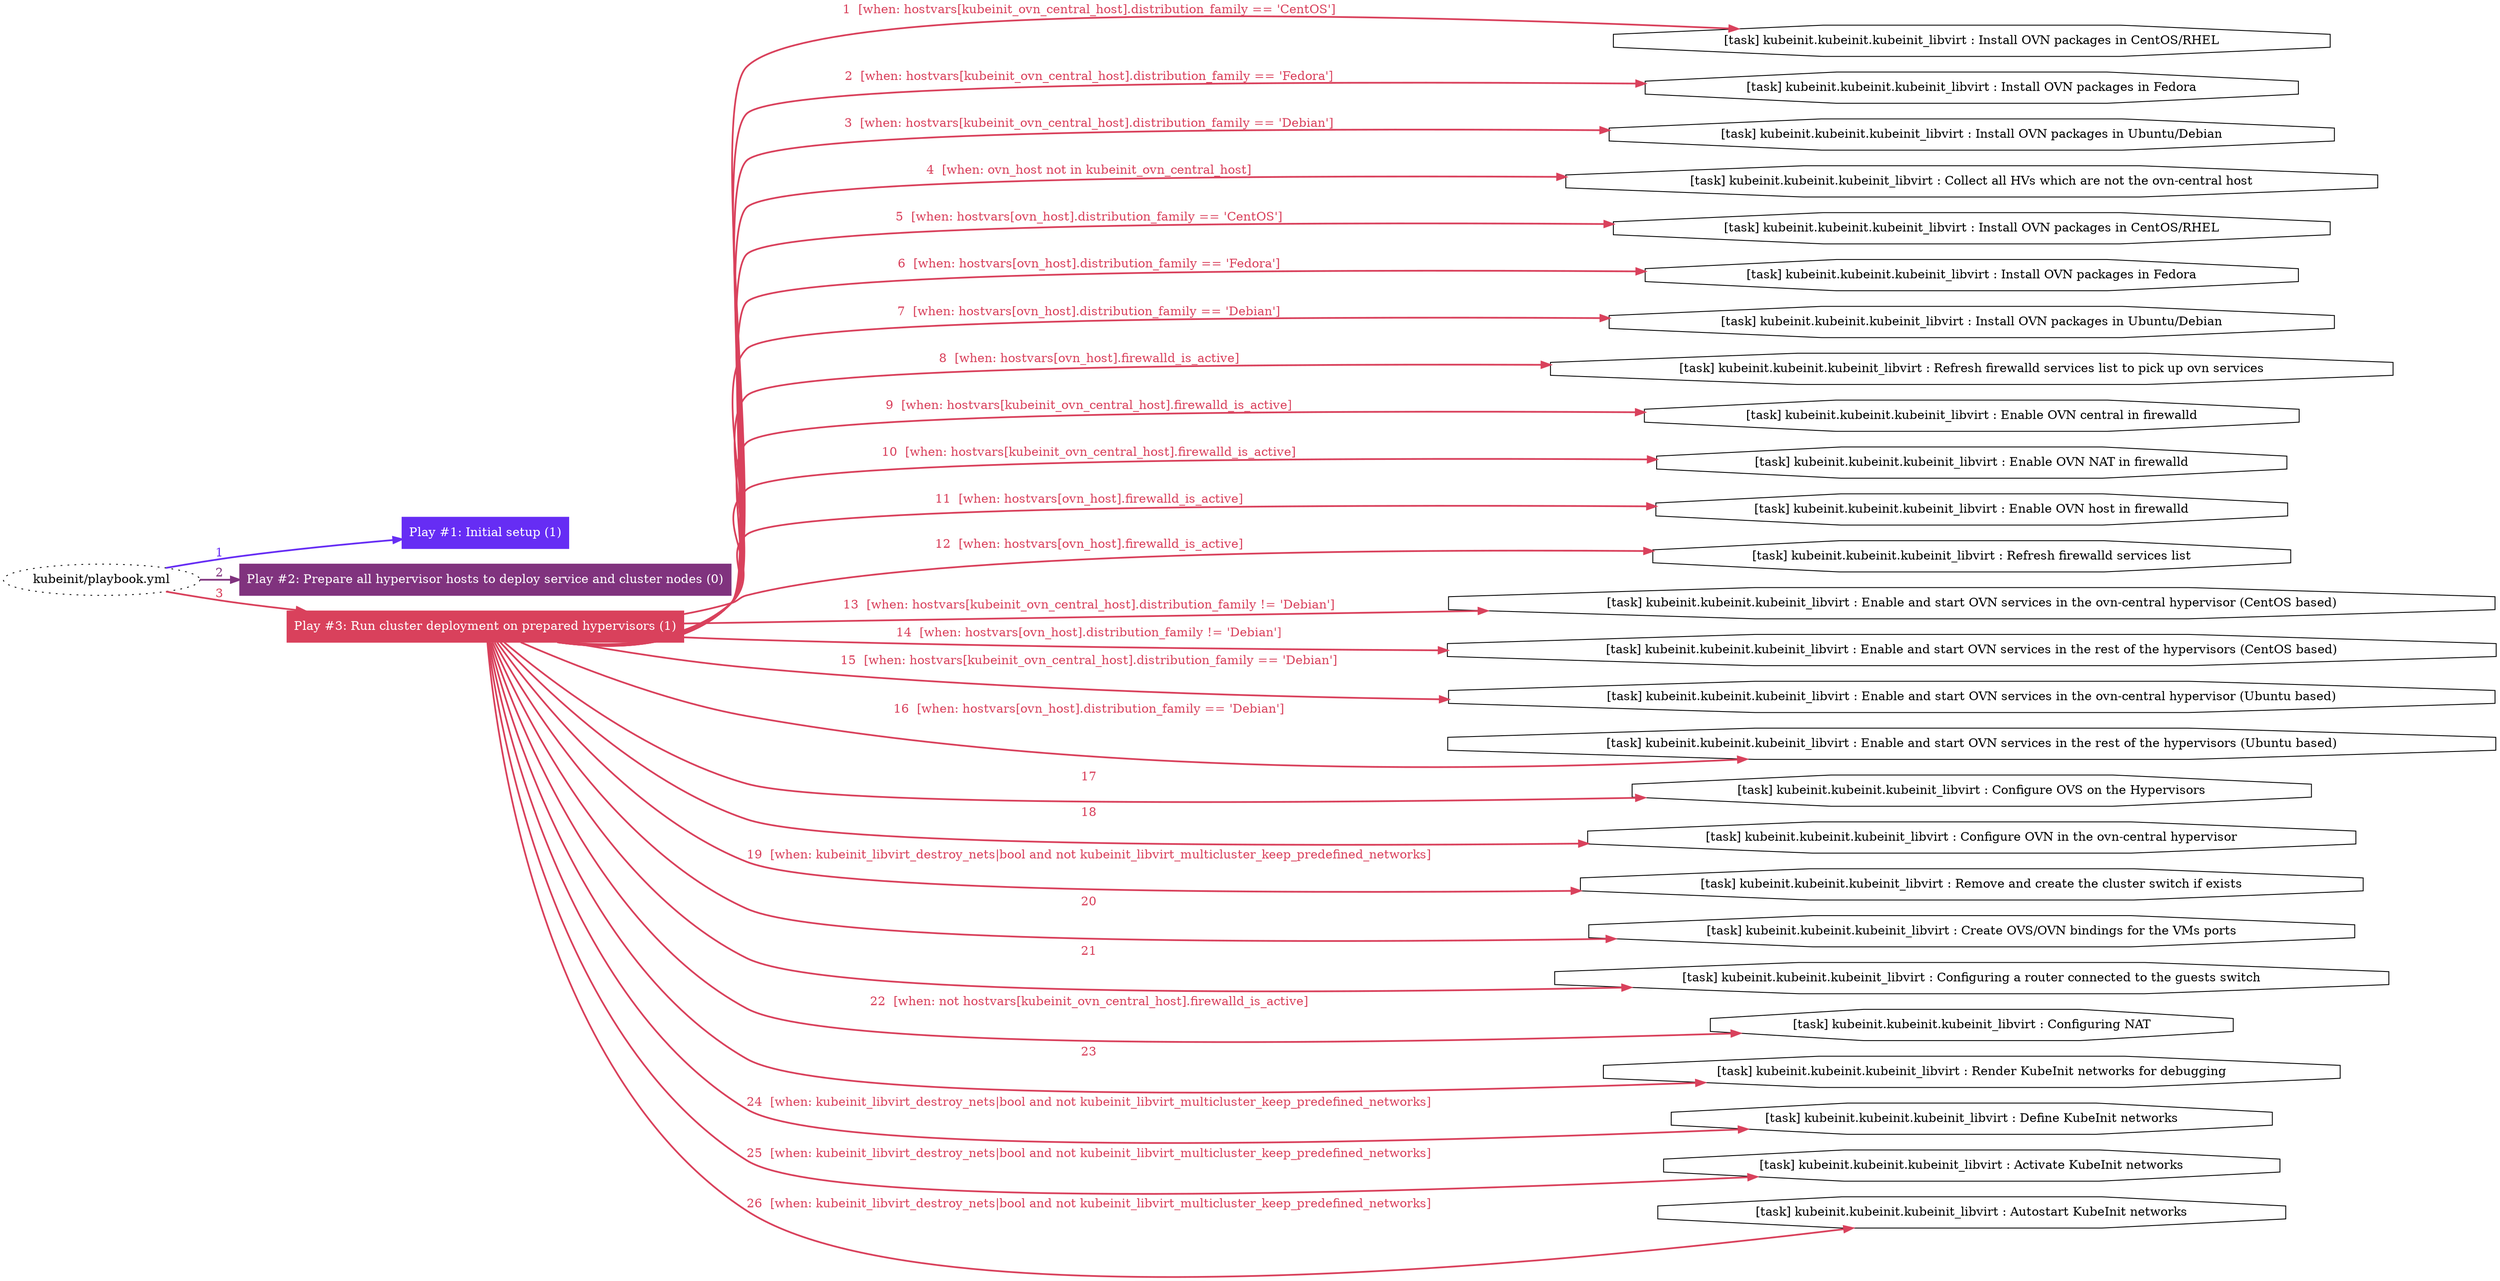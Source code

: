 digraph "kubeinit/playbook.yml "{
	graph [concentrate=true ordering=in rankdir=LR ratio=fill]
	edge [esep=5 sep=10]
	"kubeinit/playbook.yml" [id=root_node style=dotted]
	subgraph "Play #1: Initial setup (1) "{
		"Play #1: Initial setup (1)" [color="#662df4" fontcolor="#ffffff" id="play_dbffe5a1-19d4-4597-b766-82fea26e5431" shape=box style=filled tooltip=localhost]
		"kubeinit/playbook.yml" -> "Play #1: Initial setup (1)" [label=1 color="#662df4" fontcolor="#662df4" id="edge_470010e8-19cc-40ad-a3e5-76b9d2e9f661" style=bold]
	}
	subgraph "Play #2: Prepare all hypervisor hosts to deploy service and cluster nodes (0) "{
		"Play #2: Prepare all hypervisor hosts to deploy service and cluster nodes (0)" [color="#80337e" fontcolor="#ffffff" id="play_43b0ad9b-d7a3-4977-97ed-003b01333367" shape=box style=filled tooltip=""]
		"kubeinit/playbook.yml" -> "Play #2: Prepare all hypervisor hosts to deploy service and cluster nodes (0)" [label=2 color="#80337e" fontcolor="#80337e" id="edge_83020c54-77f8-4f82-9ec5-b31b66b01d8d" style=bold]
	}
	subgraph "Play #3: Run cluster deployment on prepared hypervisors (1) "{
		"Play #3: Run cluster deployment on prepared hypervisors (1)" [color="#d9415c" fontcolor="#ffffff" id="play_876ece64-f2d0-4a0b-ac8d-ea0eec82ff56" shape=box style=filled tooltip=localhost]
		"kubeinit/playbook.yml" -> "Play #3: Run cluster deployment on prepared hypervisors (1)" [label=3 color="#d9415c" fontcolor="#d9415c" id="edge_de357792-28b1-41fe-b1fc-9105e006b412" style=bold]
		"task_86668a83-88ac-4ef5-8cde-2137471f267d" [label="[task] kubeinit.kubeinit.kubeinit_libvirt : Install OVN packages in CentOS/RHEL" id="task_86668a83-88ac-4ef5-8cde-2137471f267d" shape=octagon tooltip="[task] kubeinit.kubeinit.kubeinit_libvirt : Install OVN packages in CentOS/RHEL"]
		"Play #3: Run cluster deployment on prepared hypervisors (1)" -> "task_86668a83-88ac-4ef5-8cde-2137471f267d" [label="1  [when: hostvars[kubeinit_ovn_central_host].distribution_family == 'CentOS']" color="#d9415c" fontcolor="#d9415c" id="edge_eab25426-81d6-4c92-b83c-9a0e24500008" style=bold]
		"task_72e4872d-ac8b-497d-9108-beecc7518546" [label="[task] kubeinit.kubeinit.kubeinit_libvirt : Install OVN packages in Fedora" id="task_72e4872d-ac8b-497d-9108-beecc7518546" shape=octagon tooltip="[task] kubeinit.kubeinit.kubeinit_libvirt : Install OVN packages in Fedora"]
		"Play #3: Run cluster deployment on prepared hypervisors (1)" -> "task_72e4872d-ac8b-497d-9108-beecc7518546" [label="2  [when: hostvars[kubeinit_ovn_central_host].distribution_family == 'Fedora']" color="#d9415c" fontcolor="#d9415c" id="edge_e47716c1-0f5d-497f-afb9-3e2c14e8bfed" style=bold]
		"task_736c8f7d-87ff-495e-8096-89e07f25bbe5" [label="[task] kubeinit.kubeinit.kubeinit_libvirt : Install OVN packages in Ubuntu/Debian" id="task_736c8f7d-87ff-495e-8096-89e07f25bbe5" shape=octagon tooltip="[task] kubeinit.kubeinit.kubeinit_libvirt : Install OVN packages in Ubuntu/Debian"]
		"Play #3: Run cluster deployment on prepared hypervisors (1)" -> "task_736c8f7d-87ff-495e-8096-89e07f25bbe5" [label="3  [when: hostvars[kubeinit_ovn_central_host].distribution_family == 'Debian']" color="#d9415c" fontcolor="#d9415c" id="edge_481ab1d5-8fd4-4f0e-b84d-6a0cceeb5374" style=bold]
		"task_24f528ec-ab70-4174-84d5-bb3ddaeba5f3" [label="[task] kubeinit.kubeinit.kubeinit_libvirt : Collect all HVs which are not the ovn-central host" id="task_24f528ec-ab70-4174-84d5-bb3ddaeba5f3" shape=octagon tooltip="[task] kubeinit.kubeinit.kubeinit_libvirt : Collect all HVs which are not the ovn-central host"]
		"Play #3: Run cluster deployment on prepared hypervisors (1)" -> "task_24f528ec-ab70-4174-84d5-bb3ddaeba5f3" [label="4  [when: ovn_host not in kubeinit_ovn_central_host]" color="#d9415c" fontcolor="#d9415c" id="edge_7699cfef-e5d3-4b9e-ad66-4233cc0cd168" style=bold]
		"task_da936511-d1d7-41e6-84f5-ee2358a1df85" [label="[task] kubeinit.kubeinit.kubeinit_libvirt : Install OVN packages in CentOS/RHEL" id="task_da936511-d1d7-41e6-84f5-ee2358a1df85" shape=octagon tooltip="[task] kubeinit.kubeinit.kubeinit_libvirt : Install OVN packages in CentOS/RHEL"]
		"Play #3: Run cluster deployment on prepared hypervisors (1)" -> "task_da936511-d1d7-41e6-84f5-ee2358a1df85" [label="5  [when: hostvars[ovn_host].distribution_family == 'CentOS']" color="#d9415c" fontcolor="#d9415c" id="edge_fb7fce16-42f8-49d9-9a7a-2f6273e1de89" style=bold]
		"task_4bbd4a0e-4d91-4f2c-9a66-7744fee2f9c4" [label="[task] kubeinit.kubeinit.kubeinit_libvirt : Install OVN packages in Fedora" id="task_4bbd4a0e-4d91-4f2c-9a66-7744fee2f9c4" shape=octagon tooltip="[task] kubeinit.kubeinit.kubeinit_libvirt : Install OVN packages in Fedora"]
		"Play #3: Run cluster deployment on prepared hypervisors (1)" -> "task_4bbd4a0e-4d91-4f2c-9a66-7744fee2f9c4" [label="6  [when: hostvars[ovn_host].distribution_family == 'Fedora']" color="#d9415c" fontcolor="#d9415c" id="edge_52ecf4a8-5e50-41cb-9ec6-600c79700202" style=bold]
		"task_842325bd-ef55-4d4a-b9a3-499f7767e406" [label="[task] kubeinit.kubeinit.kubeinit_libvirt : Install OVN packages in Ubuntu/Debian" id="task_842325bd-ef55-4d4a-b9a3-499f7767e406" shape=octagon tooltip="[task] kubeinit.kubeinit.kubeinit_libvirt : Install OVN packages in Ubuntu/Debian"]
		"Play #3: Run cluster deployment on prepared hypervisors (1)" -> "task_842325bd-ef55-4d4a-b9a3-499f7767e406" [label="7  [when: hostvars[ovn_host].distribution_family == 'Debian']" color="#d9415c" fontcolor="#d9415c" id="edge_1cc47ef2-1eca-470a-921f-8a5e699b6b22" style=bold]
		"task_f6b7d6f0-6e13-4a62-bc4d-08c14f8d610d" [label="[task] kubeinit.kubeinit.kubeinit_libvirt : Refresh firewalld services list to pick up ovn services" id="task_f6b7d6f0-6e13-4a62-bc4d-08c14f8d610d" shape=octagon tooltip="[task] kubeinit.kubeinit.kubeinit_libvirt : Refresh firewalld services list to pick up ovn services"]
		"Play #3: Run cluster deployment on prepared hypervisors (1)" -> "task_f6b7d6f0-6e13-4a62-bc4d-08c14f8d610d" [label="8  [when: hostvars[ovn_host].firewalld_is_active]" color="#d9415c" fontcolor="#d9415c" id="edge_e95b9c05-41a8-49e5-8129-3493718c06bf" style=bold]
		"task_609d4328-0336-4aaf-be88-7284ff2860cb" [label="[task] kubeinit.kubeinit.kubeinit_libvirt : Enable OVN central in firewalld" id="task_609d4328-0336-4aaf-be88-7284ff2860cb" shape=octagon tooltip="[task] kubeinit.kubeinit.kubeinit_libvirt : Enable OVN central in firewalld"]
		"Play #3: Run cluster deployment on prepared hypervisors (1)" -> "task_609d4328-0336-4aaf-be88-7284ff2860cb" [label="9  [when: hostvars[kubeinit_ovn_central_host].firewalld_is_active]" color="#d9415c" fontcolor="#d9415c" id="edge_79e7ba53-cdb2-437d-ae57-94f1f089caab" style=bold]
		"task_55e261af-5547-43e1-88c0-baf57ac2ad65" [label="[task] kubeinit.kubeinit.kubeinit_libvirt : Enable OVN NAT in firewalld" id="task_55e261af-5547-43e1-88c0-baf57ac2ad65" shape=octagon tooltip="[task] kubeinit.kubeinit.kubeinit_libvirt : Enable OVN NAT in firewalld"]
		"Play #3: Run cluster deployment on prepared hypervisors (1)" -> "task_55e261af-5547-43e1-88c0-baf57ac2ad65" [label="10  [when: hostvars[kubeinit_ovn_central_host].firewalld_is_active]" color="#d9415c" fontcolor="#d9415c" id="edge_536de084-7b38-46fd-a438-1991658fd01a" style=bold]
		"task_de2af386-287a-4c18-b78a-85e22fb0e2e9" [label="[task] kubeinit.kubeinit.kubeinit_libvirt : Enable OVN host in firewalld" id="task_de2af386-287a-4c18-b78a-85e22fb0e2e9" shape=octagon tooltip="[task] kubeinit.kubeinit.kubeinit_libvirt : Enable OVN host in firewalld"]
		"Play #3: Run cluster deployment on prepared hypervisors (1)" -> "task_de2af386-287a-4c18-b78a-85e22fb0e2e9" [label="11  [when: hostvars[ovn_host].firewalld_is_active]" color="#d9415c" fontcolor="#d9415c" id="edge_e598530b-5b07-4f76-bce7-1118d1af2b91" style=bold]
		"task_64d31edb-ccb9-4686-bec6-4ed5062eb386" [label="[task] kubeinit.kubeinit.kubeinit_libvirt : Refresh firewalld services list" id="task_64d31edb-ccb9-4686-bec6-4ed5062eb386" shape=octagon tooltip="[task] kubeinit.kubeinit.kubeinit_libvirt : Refresh firewalld services list"]
		"Play #3: Run cluster deployment on prepared hypervisors (1)" -> "task_64d31edb-ccb9-4686-bec6-4ed5062eb386" [label="12  [when: hostvars[ovn_host].firewalld_is_active]" color="#d9415c" fontcolor="#d9415c" id="edge_342789e9-303e-41b3-8cf3-5d1dfbe7a88f" style=bold]
		"task_b379ff76-c54c-43e5-bf02-6ebde76eaa4a" [label="[task] kubeinit.kubeinit.kubeinit_libvirt : Enable and start OVN services in the ovn-central hypervisor (CentOS based)" id="task_b379ff76-c54c-43e5-bf02-6ebde76eaa4a" shape=octagon tooltip="[task] kubeinit.kubeinit.kubeinit_libvirt : Enable and start OVN services in the ovn-central hypervisor (CentOS based)"]
		"Play #3: Run cluster deployment on prepared hypervisors (1)" -> "task_b379ff76-c54c-43e5-bf02-6ebde76eaa4a" [label="13  [when: hostvars[kubeinit_ovn_central_host].distribution_family != 'Debian']" color="#d9415c" fontcolor="#d9415c" id="edge_aafd40b0-2522-4af8-b1c8-3e8258be3b43" style=bold]
		"task_18ce6dcd-3c9d-4d91-b622-f2094160de3f" [label="[task] kubeinit.kubeinit.kubeinit_libvirt : Enable and start OVN services in the rest of the hypervisors (CentOS based)" id="task_18ce6dcd-3c9d-4d91-b622-f2094160de3f" shape=octagon tooltip="[task] kubeinit.kubeinit.kubeinit_libvirt : Enable and start OVN services in the rest of the hypervisors (CentOS based)"]
		"Play #3: Run cluster deployment on prepared hypervisors (1)" -> "task_18ce6dcd-3c9d-4d91-b622-f2094160de3f" [label="14  [when: hostvars[ovn_host].distribution_family != 'Debian']" color="#d9415c" fontcolor="#d9415c" id="edge_996f28bc-ad1e-4ce0-a449-c5cde2901e16" style=bold]
		"task_b129fb01-6b0a-4d80-bf53-231d939c853b" [label="[task] kubeinit.kubeinit.kubeinit_libvirt : Enable and start OVN services in the ovn-central hypervisor (Ubuntu based)" id="task_b129fb01-6b0a-4d80-bf53-231d939c853b" shape=octagon tooltip="[task] kubeinit.kubeinit.kubeinit_libvirt : Enable and start OVN services in the ovn-central hypervisor (Ubuntu based)"]
		"Play #3: Run cluster deployment on prepared hypervisors (1)" -> "task_b129fb01-6b0a-4d80-bf53-231d939c853b" [label="15  [when: hostvars[kubeinit_ovn_central_host].distribution_family == 'Debian']" color="#d9415c" fontcolor="#d9415c" id="edge_65bfa7e7-3b44-4668-94c1-a3cba564e8d3" style=bold]
		"task_d40ee6bb-3ab3-4620-85c2-be1af642e87f" [label="[task] kubeinit.kubeinit.kubeinit_libvirt : Enable and start OVN services in the rest of the hypervisors (Ubuntu based)" id="task_d40ee6bb-3ab3-4620-85c2-be1af642e87f" shape=octagon tooltip="[task] kubeinit.kubeinit.kubeinit_libvirt : Enable and start OVN services in the rest of the hypervisors (Ubuntu based)"]
		"Play #3: Run cluster deployment on prepared hypervisors (1)" -> "task_d40ee6bb-3ab3-4620-85c2-be1af642e87f" [label="16  [when: hostvars[ovn_host].distribution_family == 'Debian']" color="#d9415c" fontcolor="#d9415c" id="edge_a6dfae2c-780e-4cd6-9547-cb9ffcd2313d" style=bold]
		"task_ca590c53-593c-4445-924f-8b00af70bd0b" [label="[task] kubeinit.kubeinit.kubeinit_libvirt : Configure OVS on the Hypervisors" id="task_ca590c53-593c-4445-924f-8b00af70bd0b" shape=octagon tooltip="[task] kubeinit.kubeinit.kubeinit_libvirt : Configure OVS on the Hypervisors"]
		"Play #3: Run cluster deployment on prepared hypervisors (1)" -> "task_ca590c53-593c-4445-924f-8b00af70bd0b" [label=17 color="#d9415c" fontcolor="#d9415c" id="edge_4f7d1100-1fd8-4631-b6bb-20748ff3d082" style=bold]
		"task_d5e20434-3b00-423d-90cb-aaf81c53dc47" [label="[task] kubeinit.kubeinit.kubeinit_libvirt : Configure OVN in the ovn-central hypervisor" id="task_d5e20434-3b00-423d-90cb-aaf81c53dc47" shape=octagon tooltip="[task] kubeinit.kubeinit.kubeinit_libvirt : Configure OVN in the ovn-central hypervisor"]
		"Play #3: Run cluster deployment on prepared hypervisors (1)" -> "task_d5e20434-3b00-423d-90cb-aaf81c53dc47" [label=18 color="#d9415c" fontcolor="#d9415c" id="edge_a80b66bb-cf55-4d23-bceb-277bc4c257b5" style=bold]
		"task_2fd8b91a-88a5-432f-90ab-74d57ac8bfe1" [label="[task] kubeinit.kubeinit.kubeinit_libvirt : Remove and create the cluster switch if exists" id="task_2fd8b91a-88a5-432f-90ab-74d57ac8bfe1" shape=octagon tooltip="[task] kubeinit.kubeinit.kubeinit_libvirt : Remove and create the cluster switch if exists"]
		"Play #3: Run cluster deployment on prepared hypervisors (1)" -> "task_2fd8b91a-88a5-432f-90ab-74d57ac8bfe1" [label="19  [when: kubeinit_libvirt_destroy_nets|bool and not kubeinit_libvirt_multicluster_keep_predefined_networks]" color="#d9415c" fontcolor="#d9415c" id="edge_ddf0f487-31ae-47a3-bed7-0cab1f2a4098" style=bold]
		"task_a91b51e5-6b92-463b-81c5-214400d38a3e" [label="[task] kubeinit.kubeinit.kubeinit_libvirt : Create OVS/OVN bindings for the VMs ports" id="task_a91b51e5-6b92-463b-81c5-214400d38a3e" shape=octagon tooltip="[task] kubeinit.kubeinit.kubeinit_libvirt : Create OVS/OVN bindings for the VMs ports"]
		"Play #3: Run cluster deployment on prepared hypervisors (1)" -> "task_a91b51e5-6b92-463b-81c5-214400d38a3e" [label=20 color="#d9415c" fontcolor="#d9415c" id="edge_0eed8d0d-0ca7-4c1a-a2ea-3d0a03cdb55b" style=bold]
		"task_1232118e-9ca2-4905-ba3b-724df637ccbe" [label="[task] kubeinit.kubeinit.kubeinit_libvirt : Configuring a router connected to the guests switch" id="task_1232118e-9ca2-4905-ba3b-724df637ccbe" shape=octagon tooltip="[task] kubeinit.kubeinit.kubeinit_libvirt : Configuring a router connected to the guests switch"]
		"Play #3: Run cluster deployment on prepared hypervisors (1)" -> "task_1232118e-9ca2-4905-ba3b-724df637ccbe" [label=21 color="#d9415c" fontcolor="#d9415c" id="edge_677cb35e-9303-402c-a7d5-898a0b696cfd" style=bold]
		"task_61bca63e-e48b-400b-b34d-ea3ede87dc39" [label="[task] kubeinit.kubeinit.kubeinit_libvirt : Configuring NAT" id="task_61bca63e-e48b-400b-b34d-ea3ede87dc39" shape=octagon tooltip="[task] kubeinit.kubeinit.kubeinit_libvirt : Configuring NAT"]
		"Play #3: Run cluster deployment on prepared hypervisors (1)" -> "task_61bca63e-e48b-400b-b34d-ea3ede87dc39" [label="22  [when: not hostvars[kubeinit_ovn_central_host].firewalld_is_active]" color="#d9415c" fontcolor="#d9415c" id="edge_6f969a30-d347-45e2-8604-72ce70a6e9ba" style=bold]
		"task_137b67ba-aedc-44aa-b4af-ba06296f89ee" [label="[task] kubeinit.kubeinit.kubeinit_libvirt : Render KubeInit networks for debugging" id="task_137b67ba-aedc-44aa-b4af-ba06296f89ee" shape=octagon tooltip="[task] kubeinit.kubeinit.kubeinit_libvirt : Render KubeInit networks for debugging"]
		"Play #3: Run cluster deployment on prepared hypervisors (1)" -> "task_137b67ba-aedc-44aa-b4af-ba06296f89ee" [label=23 color="#d9415c" fontcolor="#d9415c" id="edge_27ac6c9c-d7af-4f02-9c8e-da2ede50a6b3" style=bold]
		"task_75b1219a-c4ac-4fdf-84af-64af74b14453" [label="[task] kubeinit.kubeinit.kubeinit_libvirt : Define KubeInit networks" id="task_75b1219a-c4ac-4fdf-84af-64af74b14453" shape=octagon tooltip="[task] kubeinit.kubeinit.kubeinit_libvirt : Define KubeInit networks"]
		"Play #3: Run cluster deployment on prepared hypervisors (1)" -> "task_75b1219a-c4ac-4fdf-84af-64af74b14453" [label="24  [when: kubeinit_libvirt_destroy_nets|bool and not kubeinit_libvirt_multicluster_keep_predefined_networks]" color="#d9415c" fontcolor="#d9415c" id="edge_05fced46-c766-4e8a-b384-b766ed7e8e4b" style=bold]
		"task_6a6f39c1-9a7b-4878-8c0f-b467f7b5ffff" [label="[task] kubeinit.kubeinit.kubeinit_libvirt : Activate KubeInit networks" id="task_6a6f39c1-9a7b-4878-8c0f-b467f7b5ffff" shape=octagon tooltip="[task] kubeinit.kubeinit.kubeinit_libvirt : Activate KubeInit networks"]
		"Play #3: Run cluster deployment on prepared hypervisors (1)" -> "task_6a6f39c1-9a7b-4878-8c0f-b467f7b5ffff" [label="25  [when: kubeinit_libvirt_destroy_nets|bool and not kubeinit_libvirt_multicluster_keep_predefined_networks]" color="#d9415c" fontcolor="#d9415c" id="edge_c8bbb99f-572d-4e52-b7f3-d8338993e703" style=bold]
		"task_5f77a33a-f5e1-4166-bdb5-045e74b03015" [label="[task] kubeinit.kubeinit.kubeinit_libvirt : Autostart KubeInit networks" id="task_5f77a33a-f5e1-4166-bdb5-045e74b03015" shape=octagon tooltip="[task] kubeinit.kubeinit.kubeinit_libvirt : Autostart KubeInit networks"]
		"Play #3: Run cluster deployment on prepared hypervisors (1)" -> "task_5f77a33a-f5e1-4166-bdb5-045e74b03015" [label="26  [when: kubeinit_libvirt_destroy_nets|bool and not kubeinit_libvirt_multicluster_keep_predefined_networks]" color="#d9415c" fontcolor="#d9415c" id="edge_9ff3c62a-a958-4479-962c-3b0cb061b62b" style=bold]
	}
}

